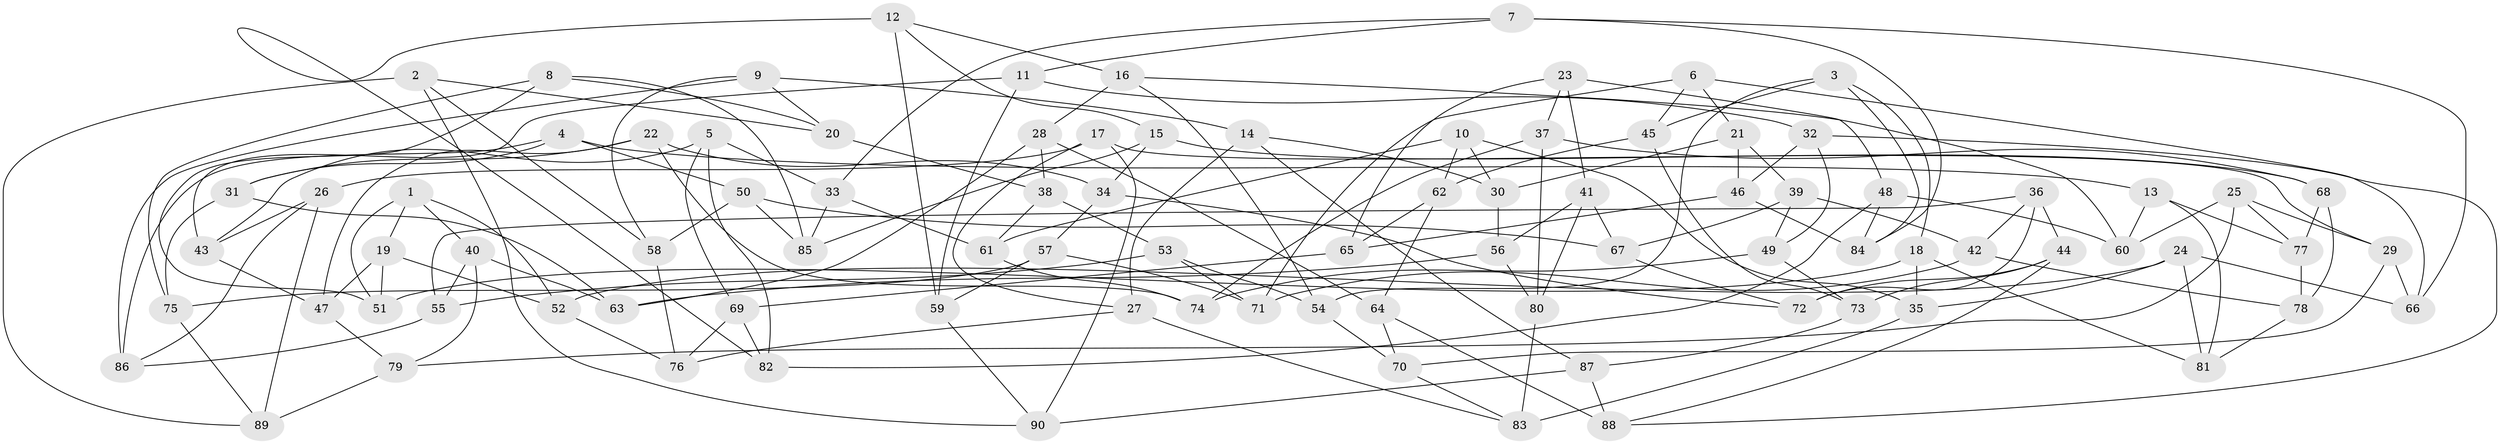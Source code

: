 // Generated by graph-tools (version 1.1) at 2025/50/03/09/25 03:50:52]
// undirected, 90 vertices, 180 edges
graph export_dot {
graph [start="1"]
  node [color=gray90,style=filled];
  1;
  2;
  3;
  4;
  5;
  6;
  7;
  8;
  9;
  10;
  11;
  12;
  13;
  14;
  15;
  16;
  17;
  18;
  19;
  20;
  21;
  22;
  23;
  24;
  25;
  26;
  27;
  28;
  29;
  30;
  31;
  32;
  33;
  34;
  35;
  36;
  37;
  38;
  39;
  40;
  41;
  42;
  43;
  44;
  45;
  46;
  47;
  48;
  49;
  50;
  51;
  52;
  53;
  54;
  55;
  56;
  57;
  58;
  59;
  60;
  61;
  62;
  63;
  64;
  65;
  66;
  67;
  68;
  69;
  70;
  71;
  72;
  73;
  74;
  75;
  76;
  77;
  78;
  79;
  80;
  81;
  82;
  83;
  84;
  85;
  86;
  87;
  88;
  89;
  90;
  1 -- 19;
  1 -- 52;
  1 -- 51;
  1 -- 40;
  2 -- 20;
  2 -- 90;
  2 -- 58;
  2 -- 89;
  3 -- 84;
  3 -- 54;
  3 -- 45;
  3 -- 18;
  4 -- 13;
  4 -- 86;
  4 -- 50;
  4 -- 31;
  5 -- 43;
  5 -- 82;
  5 -- 33;
  5 -- 69;
  6 -- 71;
  6 -- 66;
  6 -- 45;
  6 -- 21;
  7 -- 84;
  7 -- 33;
  7 -- 11;
  7 -- 66;
  8 -- 75;
  8 -- 20;
  8 -- 85;
  8 -- 51;
  9 -- 86;
  9 -- 58;
  9 -- 20;
  9 -- 14;
  10 -- 62;
  10 -- 61;
  10 -- 30;
  10 -- 35;
  11 -- 32;
  11 -- 59;
  11 -- 43;
  12 -- 82;
  12 -- 59;
  12 -- 15;
  12 -- 16;
  13 -- 60;
  13 -- 77;
  13 -- 81;
  14 -- 27;
  14 -- 30;
  14 -- 87;
  15 -- 34;
  15 -- 85;
  15 -- 68;
  16 -- 28;
  16 -- 60;
  16 -- 54;
  17 -- 29;
  17 -- 27;
  17 -- 26;
  17 -- 90;
  18 -- 81;
  18 -- 35;
  18 -- 51;
  19 -- 51;
  19 -- 52;
  19 -- 47;
  20 -- 38;
  21 -- 30;
  21 -- 46;
  21 -- 39;
  22 -- 34;
  22 -- 74;
  22 -- 31;
  22 -- 47;
  23 -- 65;
  23 -- 37;
  23 -- 41;
  23 -- 48;
  24 -- 81;
  24 -- 52;
  24 -- 35;
  24 -- 66;
  25 -- 79;
  25 -- 60;
  25 -- 77;
  25 -- 29;
  26 -- 89;
  26 -- 43;
  26 -- 86;
  27 -- 83;
  27 -- 76;
  28 -- 63;
  28 -- 64;
  28 -- 38;
  29 -- 70;
  29 -- 66;
  30 -- 56;
  31 -- 75;
  31 -- 63;
  32 -- 88;
  32 -- 49;
  32 -- 46;
  33 -- 61;
  33 -- 85;
  34 -- 72;
  34 -- 57;
  35 -- 83;
  36 -- 44;
  36 -- 72;
  36 -- 55;
  36 -- 42;
  37 -- 80;
  37 -- 74;
  37 -- 68;
  38 -- 53;
  38 -- 61;
  39 -- 42;
  39 -- 49;
  39 -- 67;
  40 -- 55;
  40 -- 79;
  40 -- 63;
  41 -- 56;
  41 -- 80;
  41 -- 67;
  42 -- 71;
  42 -- 78;
  43 -- 47;
  44 -- 73;
  44 -- 88;
  44 -- 72;
  45 -- 62;
  45 -- 73;
  46 -- 65;
  46 -- 84;
  47 -- 79;
  48 -- 84;
  48 -- 60;
  48 -- 82;
  49 -- 74;
  49 -- 73;
  50 -- 58;
  50 -- 67;
  50 -- 85;
  52 -- 76;
  53 -- 71;
  53 -- 55;
  53 -- 54;
  54 -- 70;
  55 -- 86;
  56 -- 80;
  56 -- 63;
  57 -- 59;
  57 -- 75;
  57 -- 71;
  58 -- 76;
  59 -- 90;
  61 -- 74;
  62 -- 64;
  62 -- 65;
  64 -- 70;
  64 -- 88;
  65 -- 69;
  67 -- 72;
  68 -- 77;
  68 -- 78;
  69 -- 82;
  69 -- 76;
  70 -- 83;
  73 -- 87;
  75 -- 89;
  77 -- 78;
  78 -- 81;
  79 -- 89;
  80 -- 83;
  87 -- 90;
  87 -- 88;
}
